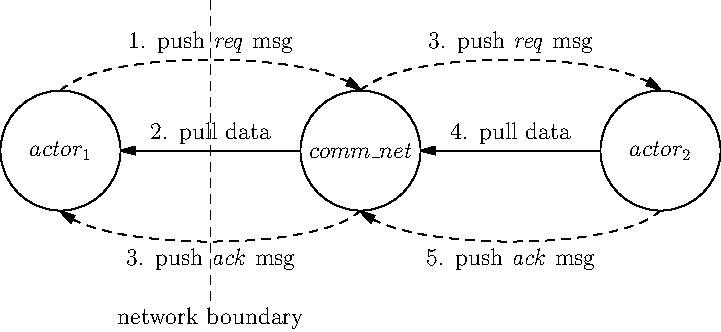 size(40cm, 0);
unitsize(30, 0);
defaultpen(fontsize(12pt));

picture getCircle(string s, pair pos, real r = 1, pen p = defaultpen)
{
    picture pic;
    path pt_circle = circle(pos, r);
    draw(pic, pt_circle, p);
    label(pic, s, pos, p);
    return pic;
}

picture LineRight2Left(picture nodeRight, picture nodeLeft)
{
    picture pic;
    path pth = point(nodeRight, W){left}..{left}point(nodeLeft, E);
    draw(pic, pth, Arrow);
    return pic;
}

picture CurveLeft2RightUp(picture nodeLeft, picture nodeRight, real tvalue = 3, pen p = defaultpen)
{
    picture pic;
    path pth = point(nodeLeft, N){NE}.. tension tvalue ..{SE}point(nodeRight, N);
    draw(pic, pth, p, Arrow);
    return pic;
}

picture CurveRight2LeftDown(picture nodeRight, picture nodeLeft, real tvalue = 3, pen p = defaultpen)
{
    picture pic;
    path pth = point(nodeRight, S){SW}.. tension tvalue ..{NW}point(nodeLeft, S);
    draw(pic, pth, p, Arrow);
    return pic;
}

real shiftUnit = 5;

picture actor1 = getCircle("$actor_1$", 15);
add(actor1);

picture commNet = shift(shiftUnit, 0)*getCircle("$comm\_net$", 15);
add(commNet);

picture actor2 = shift(2shiftUnit, 0)*getCircle("$actor_2$", 15);
add(actor2);

picture actor2ToActor1 = LineRight2Left(commNet, actor1);
label("2. pull data", point(actor2ToActor1, N), up);
add(actor2ToActor1);

picture actor3ToActor2 = LineRight2Left(actor2, commNet);
label("4. pull data", point(actor3ToActor2, N), up);
add(actor3ToActor2);

picture actor1ToActor2Up  = CurveLeft2RightUp(actor1, commNet, 2, dashed);
label("1. push \emph{req} msg", point(actor1ToActor2Up, N), up);
add(actor1ToActor2Up);

picture actor2ToActor3Up  = CurveLeft2RightUp(commNet, actor2, 2, dashed);
label("3. push \emph{req} msg", point(actor2ToActor3Up, N), up);
add(actor2ToActor3Up);

picture actor3ToActor2Up  = CurveRight2LeftDown(actor2, commNet, 2, dashed);
label("5. push \emph{ack} msg", point(actor3ToActor2Up, S), down);
add(actor3ToActor2Up);

picture actor2ToActor1Up  = CurveRight2LeftDown(commNet, actor1, 2, dashed);
label("3. push \emph{ack} msg", point(actor2ToActor1Up, S), down);
add(actor2ToActor1Up);

pair midPoint = midpoint(point(actor1, E)--point(commNet, W));
path hLine = shift(0, 0.5shiftUnit)*midPoint--shift(0, -0.5shiftUnit)*midPoint;
draw(hLine, dashed);
label("network boundary", point(hLine, 1), down);

